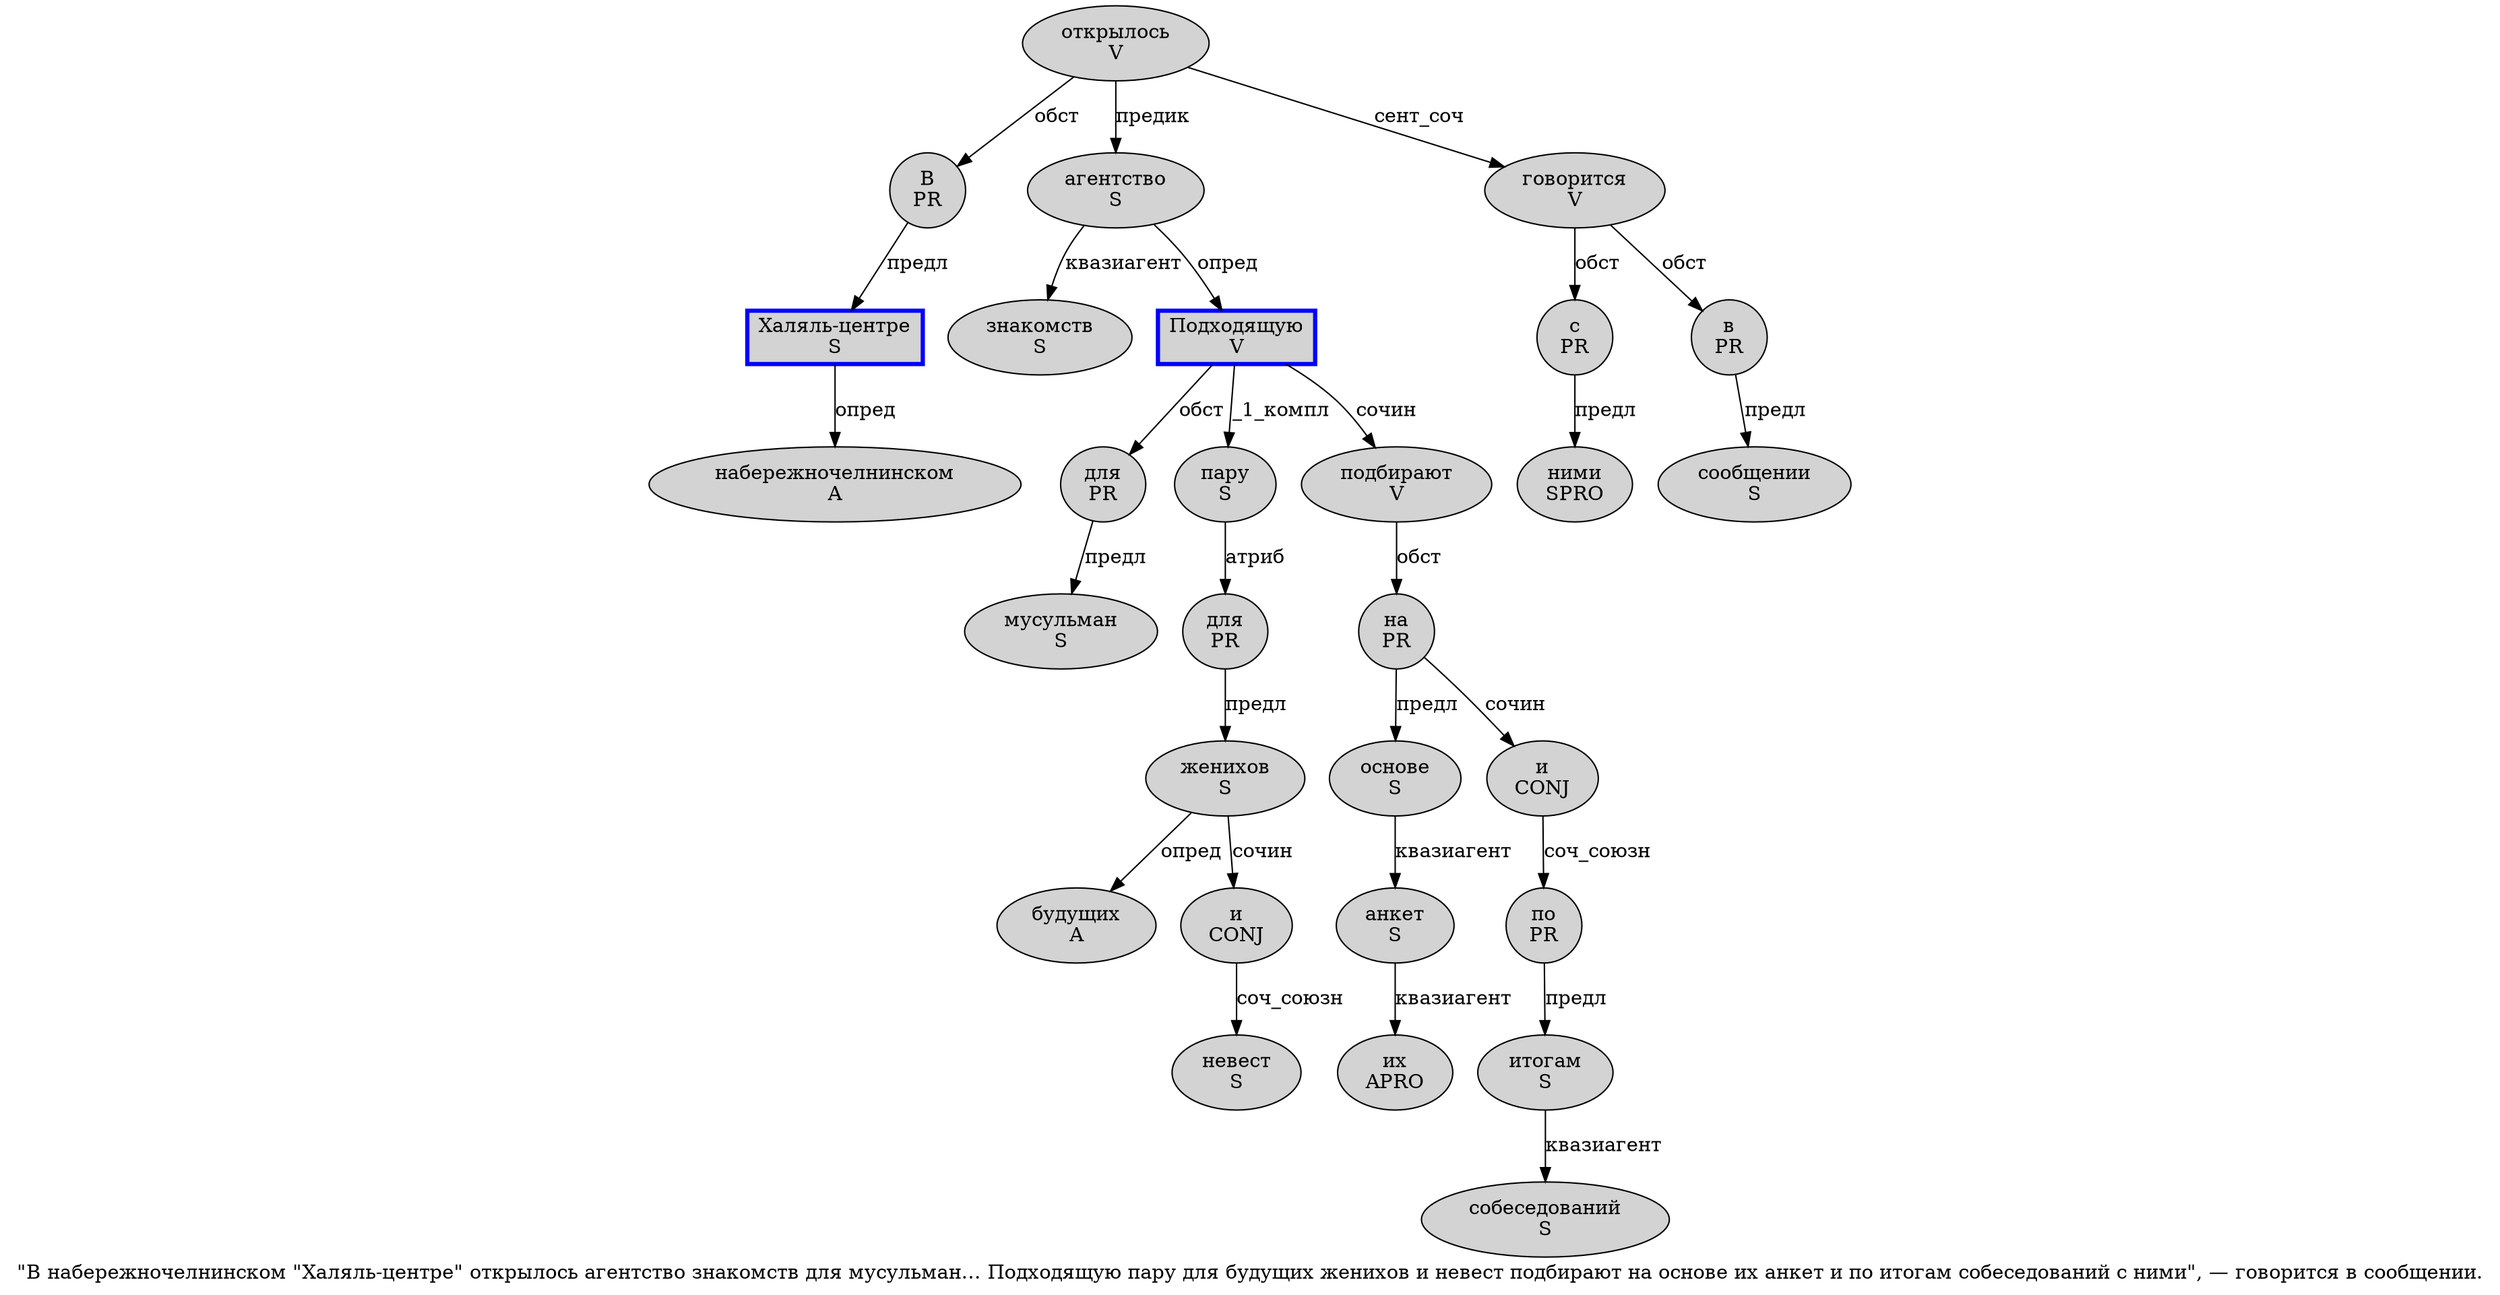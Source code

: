 digraph SENTENCE_717 {
	graph [label="\"В набережночелнинском \"Халяль-центре\" открылось агентство знакомств для мусульман… Подходящую пару для будущих женихов и невест подбирают на основе их анкет и по итогам собеседований с ними\", — говорится в сообщении."]
	node [style=filled]
		1 [label="В
PR" color="" fillcolor=lightgray penwidth=1 shape=ellipse]
		2 [label="набережночелнинском
A" color="" fillcolor=lightgray penwidth=1 shape=ellipse]
		4 [label="Халяль-центре
S" color=blue fillcolor=lightgray penwidth=3 shape=box]
		6 [label="открылось
V" color="" fillcolor=lightgray penwidth=1 shape=ellipse]
		7 [label="агентство
S" color="" fillcolor=lightgray penwidth=1 shape=ellipse]
		8 [label="знакомств
S" color="" fillcolor=lightgray penwidth=1 shape=ellipse]
		9 [label="для
PR" color="" fillcolor=lightgray penwidth=1 shape=ellipse]
		10 [label="мусульман
S" color="" fillcolor=lightgray penwidth=1 shape=ellipse]
		12 [label="Подходящую
V" color=blue fillcolor=lightgray penwidth=3 shape=box]
		13 [label="пару
S" color="" fillcolor=lightgray penwidth=1 shape=ellipse]
		14 [label="для
PR" color="" fillcolor=lightgray penwidth=1 shape=ellipse]
		15 [label="будущих
A" color="" fillcolor=lightgray penwidth=1 shape=ellipse]
		16 [label="женихов
S" color="" fillcolor=lightgray penwidth=1 shape=ellipse]
		17 [label="и
CONJ" color="" fillcolor=lightgray penwidth=1 shape=ellipse]
		18 [label="невест
S" color="" fillcolor=lightgray penwidth=1 shape=ellipse]
		19 [label="подбирают
V" color="" fillcolor=lightgray penwidth=1 shape=ellipse]
		20 [label="на
PR" color="" fillcolor=lightgray penwidth=1 shape=ellipse]
		21 [label="основе
S" color="" fillcolor=lightgray penwidth=1 shape=ellipse]
		22 [label="их
APRO" color="" fillcolor=lightgray penwidth=1 shape=ellipse]
		23 [label="анкет
S" color="" fillcolor=lightgray penwidth=1 shape=ellipse]
		24 [label="и
CONJ" color="" fillcolor=lightgray penwidth=1 shape=ellipse]
		25 [label="по
PR" color="" fillcolor=lightgray penwidth=1 shape=ellipse]
		26 [label="итогам
S" color="" fillcolor=lightgray penwidth=1 shape=ellipse]
		27 [label="собеседований
S" color="" fillcolor=lightgray penwidth=1 shape=ellipse]
		28 [label="с
PR" color="" fillcolor=lightgray penwidth=1 shape=ellipse]
		29 [label="ними
SPRO" color="" fillcolor=lightgray penwidth=1 shape=ellipse]
		33 [label="говорится
V" color="" fillcolor=lightgray penwidth=1 shape=ellipse]
		34 [label="в
PR" color="" fillcolor=lightgray penwidth=1 shape=ellipse]
		35 [label="сообщении
S" color="" fillcolor=lightgray penwidth=1 shape=ellipse]
			14 -> 16 [label="предл"]
			34 -> 35 [label="предл"]
			33 -> 28 [label="обст"]
			33 -> 34 [label="обст"]
			28 -> 29 [label="предл"]
			4 -> 2 [label="опред"]
			9 -> 10 [label="предл"]
			23 -> 22 [label="квазиагент"]
			26 -> 27 [label="квазиагент"]
			21 -> 23 [label="квазиагент"]
			6 -> 1 [label="обст"]
			6 -> 7 [label="предик"]
			6 -> 33 [label="сент_соч"]
			17 -> 18 [label="соч_союзн"]
			12 -> 9 [label="обст"]
			12 -> 13 [label="_1_компл"]
			12 -> 19 [label="сочин"]
			7 -> 8 [label="квазиагент"]
			7 -> 12 [label="опред"]
			13 -> 14 [label="атриб"]
			25 -> 26 [label="предл"]
			24 -> 25 [label="соч_союзн"]
			16 -> 15 [label="опред"]
			16 -> 17 [label="сочин"]
			20 -> 21 [label="предл"]
			20 -> 24 [label="сочин"]
			19 -> 20 [label="обст"]
			1 -> 4 [label="предл"]
}
